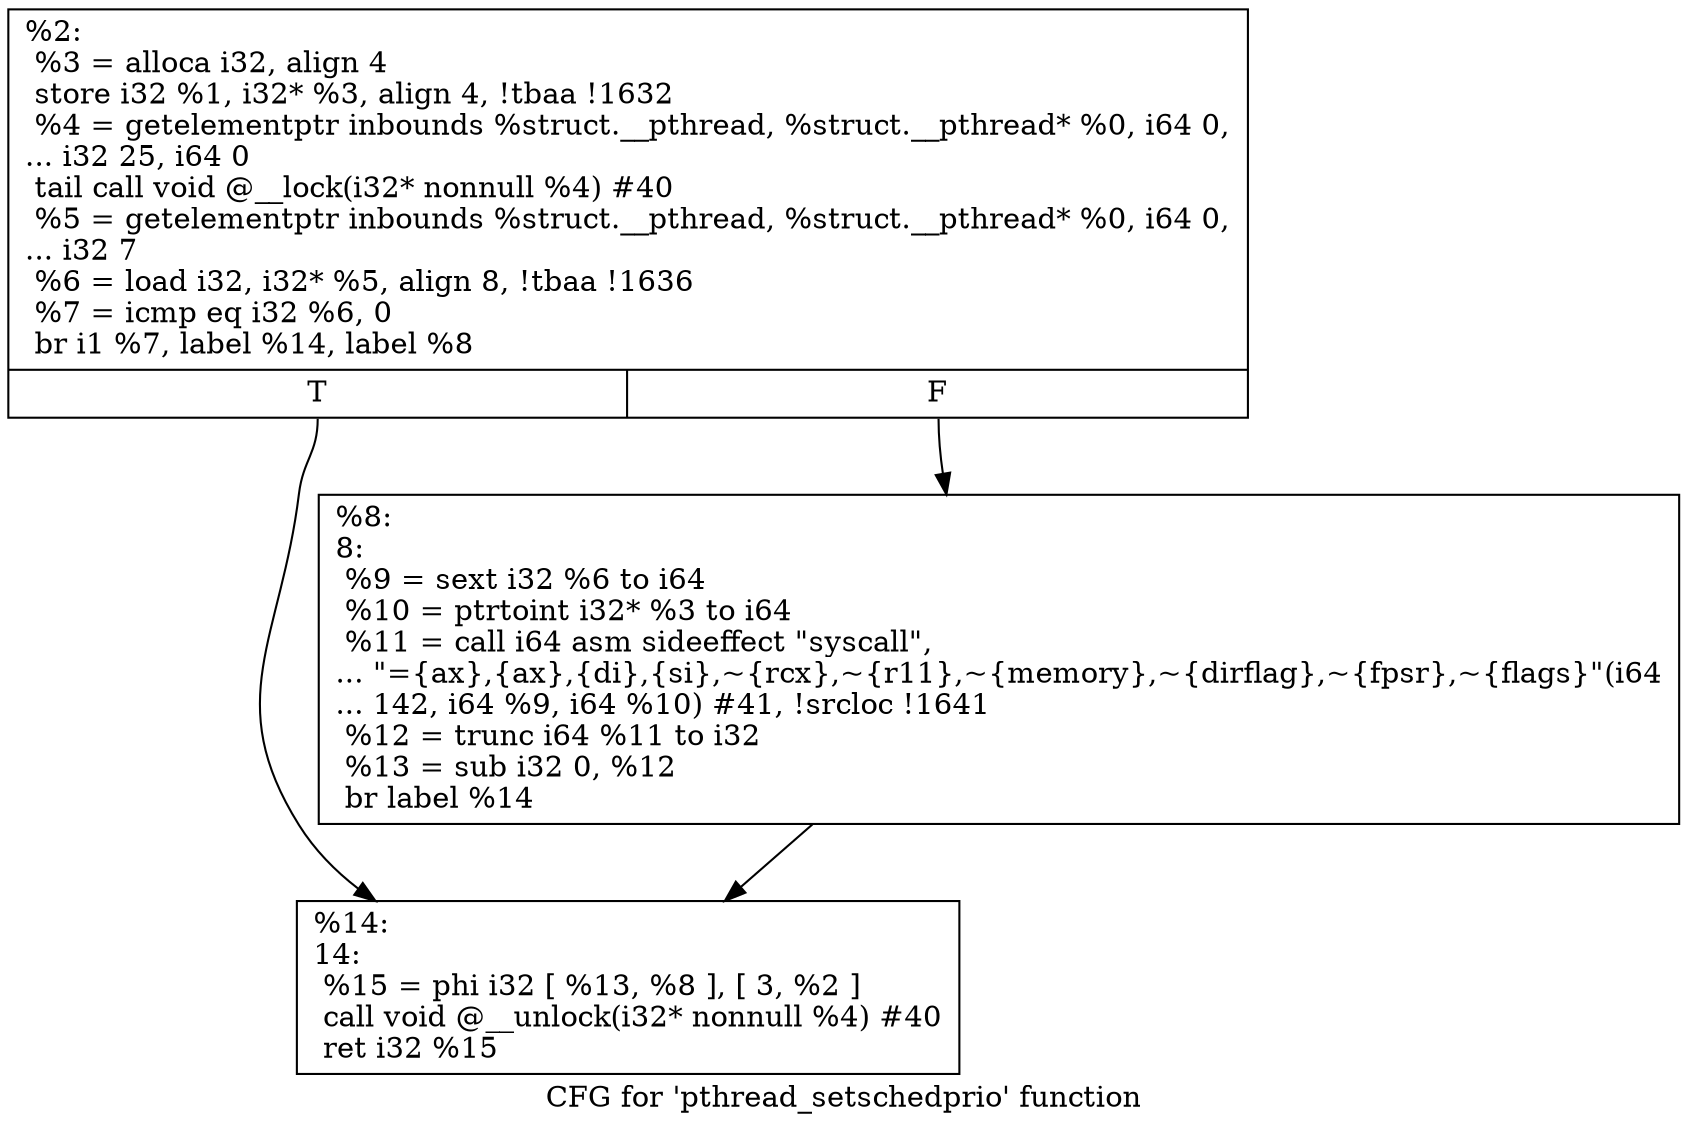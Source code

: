 digraph "CFG for 'pthread_setschedprio' function" {
	label="CFG for 'pthread_setschedprio' function";

	Node0x1baa390 [shape=record,label="{%2:\l  %3 = alloca i32, align 4\l  store i32 %1, i32* %3, align 4, !tbaa !1632\l  %4 = getelementptr inbounds %struct.__pthread, %struct.__pthread* %0, i64 0,\l... i32 25, i64 0\l  tail call void @__lock(i32* nonnull %4) #40\l  %5 = getelementptr inbounds %struct.__pthread, %struct.__pthread* %0, i64 0,\l... i32 7\l  %6 = load i32, i32* %5, align 8, !tbaa !1636\l  %7 = icmp eq i32 %6, 0\l  br i1 %7, label %14, label %8\l|{<s0>T|<s1>F}}"];
	Node0x1baa390:s0 -> Node0x1baa4b0;
	Node0x1baa390:s1 -> Node0x1baa460;
	Node0x1baa460 [shape=record,label="{%8:\l8:                                                \l  %9 = sext i32 %6 to i64\l  %10 = ptrtoint i32* %3 to i64\l  %11 = call i64 asm sideeffect \"syscall\",\l... \"=\{ax\},\{ax\},\{di\},\{si\},~\{rcx\},~\{r11\},~\{memory\},~\{dirflag\},~\{fpsr\},~\{flags\}\"(i64\l... 142, i64 %9, i64 %10) #41, !srcloc !1641\l  %12 = trunc i64 %11 to i32\l  %13 = sub i32 0, %12\l  br label %14\l}"];
	Node0x1baa460 -> Node0x1baa4b0;
	Node0x1baa4b0 [shape=record,label="{%14:\l14:                                               \l  %15 = phi i32 [ %13, %8 ], [ 3, %2 ]\l  call void @__unlock(i32* nonnull %4) #40\l  ret i32 %15\l}"];
}
